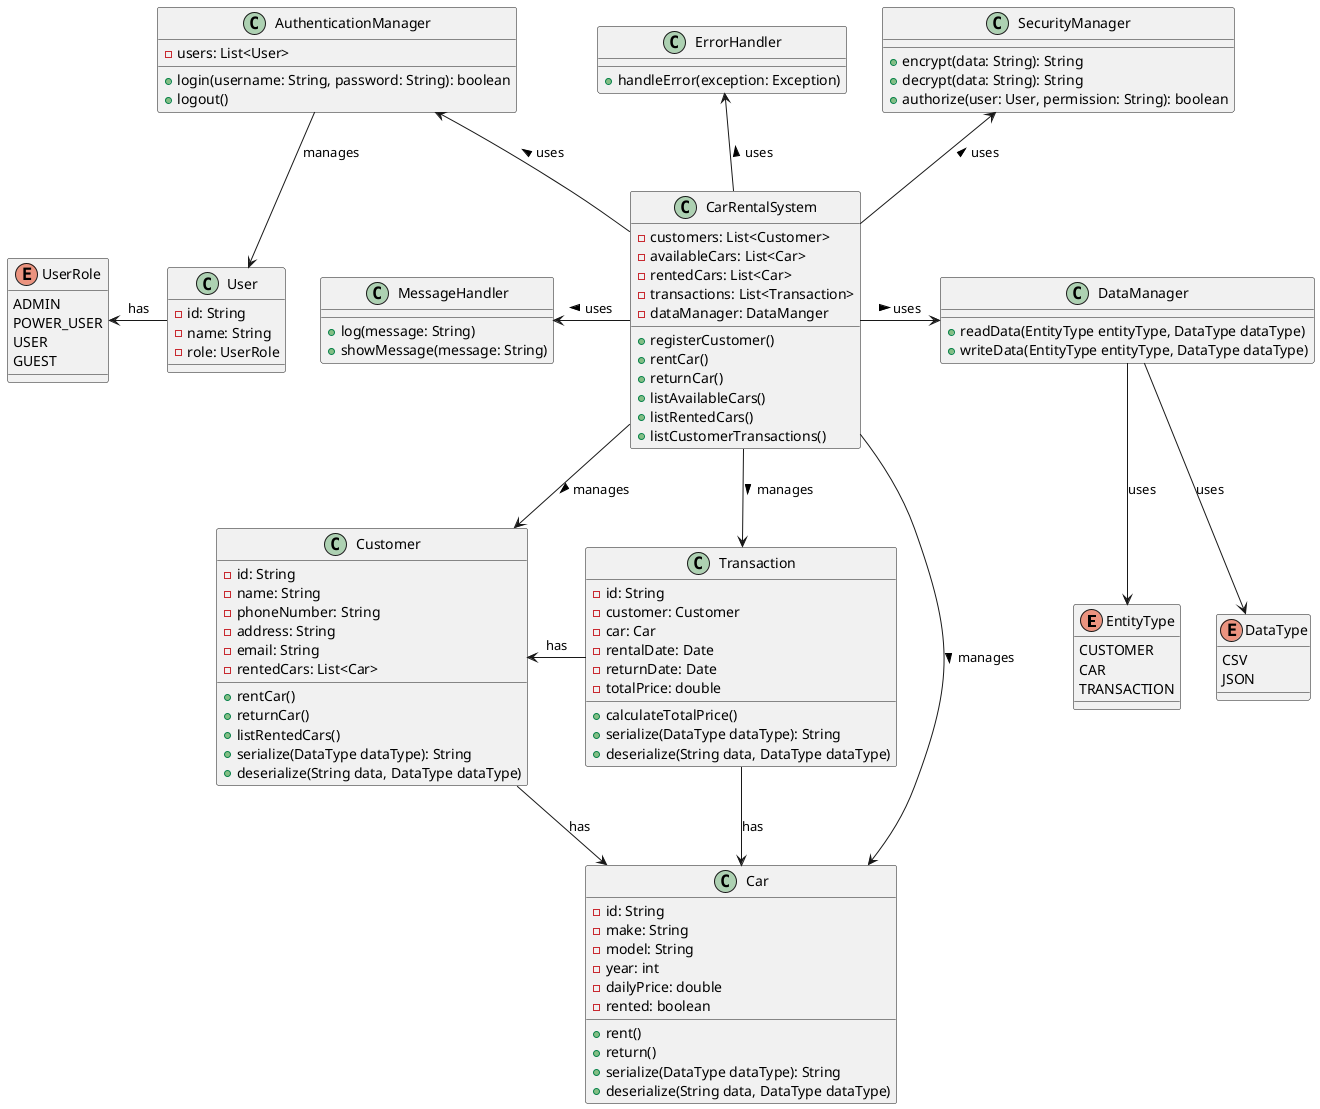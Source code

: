 ﻿@startuml
enum EntityType {
    CUSTOMER
    CAR
    TRANSACTION
}

enum DataType {
    CSV
    JSON
}

class CarRentalSystem {
    -customers: List<Customer>
    -availableCars: List<Car>
    -rentedCars: List<Car>
    -transactions: List<Transaction>
    -dataManager: DataManger
    +registerCustomer()
    +rentCar()
    +returnCar()
    +listAvailableCars()
    +listRentedCars()
    +listCustomerTransactions()
}

class Customer {
    -id: String
    -name: String
    -phoneNumber: String
    -address: String
    -email: String
    -rentedCars: List<Car>
    +rentCar()
    +returnCar()
    +listRentedCars()
    +serialize(DataType dataType): String
    +deserialize(String data, DataType dataType)
}

class Car {
    -id: String
    -make: String
    -model: String
    -year: int
    -dailyPrice: double
    -rented: boolean
    +rent()
    +return()
    +serialize(DataType dataType): String
    +deserialize(String data, DataType dataType)
}

class Transaction {
    -id: String
    -customer: Customer
    -car: Car
    -rentalDate: Date
    -returnDate: Date
    -totalPrice: double
    +calculateTotalPrice()
    +serialize(DataType dataType): String
    +deserialize(String data, DataType dataType)
}

class DataManager {
    +readData(EntityType entityType, DataType dataType)
    +writeData(EntityType entityType, DataType dataType)
}

class ErrorHandler {
    +handleError(exception: Exception)
}

class AuthenticationManager {
    -users: List<User>
    +login(username: String, password: String): boolean
    +logout()
}

class SecurityManager {
    +encrypt(data: String): String
    +decrypt(data: String): String
    +authorize(user: User, permission: String): boolean
}

class MessageHandler {
    +log(message: String)
    +showMessage(message: String)
}

class User {
    -id: String
    -name: String
    -role: UserRole
}

enum UserRole {
    ADMIN
    POWER_USER
    USER
    GUEST
}

CarRentalSystem -left-> MessageHandler : uses >
CarRentalSystem -up-> AuthenticationManager : uses >
CarRentalSystem -up-> SecurityManager : uses >
CarRentalSystem -up-> ErrorHandler : uses >
CarRentalSystem -down-> Customer : manages >
CarRentalSystem -down-> Car : manages >
CarRentalSystem -down-> Transaction : manages >
CarRentalSystem -right-> DataManager : uses >
AuthenticationManager --> User : manages
Customer --> Car : has
Transaction -left-> Customer : has
Transaction --> Car : has
DataManager --> EntityType : uses
DataManager --> DataType : uses
User -left-> UserRole : has
@enduml
